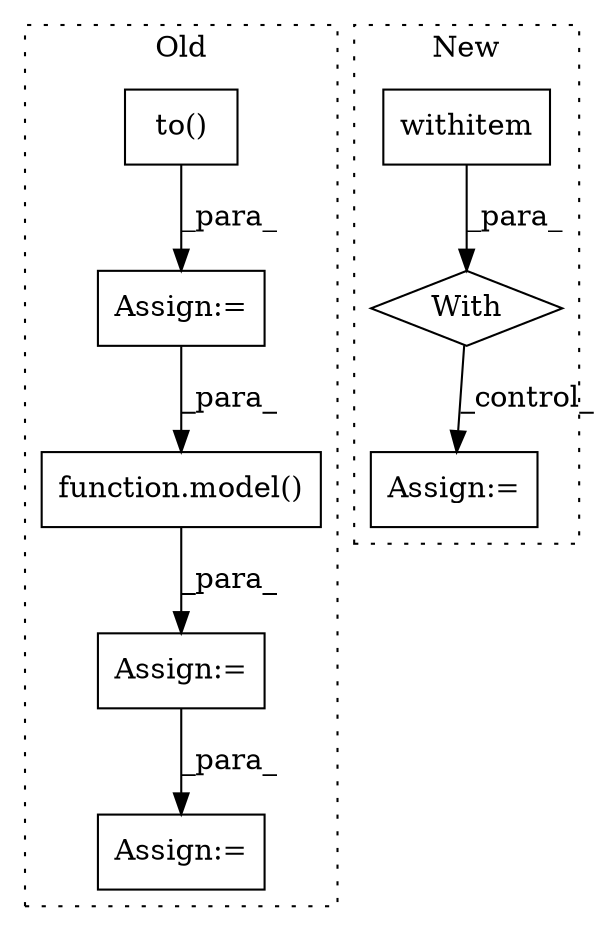 digraph G {
subgraph cluster0 {
1 [label="to()" a="75" s="1080,1104" l="11,1" shape="box"];
4 [label="Assign:=" a="68" s="1169" l="3" shape="box"];
6 [label="Assign:=" a="68" s="1077" l="3" shape="box"];
7 [label="Assign:=" a="68" s="1237" l="16" shape="box"];
8 [label="function.model()" a="75" s="1172,1179" l="6,1" shape="box"];
label = "Old";
style="dotted";
}
subgraph cluster1 {
2 [label="withitem" a="49" s="1144" l="5" shape="box"];
3 [label="With" a="39" s="1139,1149" l="5,42" shape="diamond"];
5 [label="Assign:=" a="68" s="1194" l="3" shape="box"];
label = "New";
style="dotted";
}
1 -> 6 [label="_para_"];
2 -> 3 [label="_para_"];
3 -> 5 [label="_control_"];
4 -> 7 [label="_para_"];
6 -> 8 [label="_para_"];
8 -> 4 [label="_para_"];
}